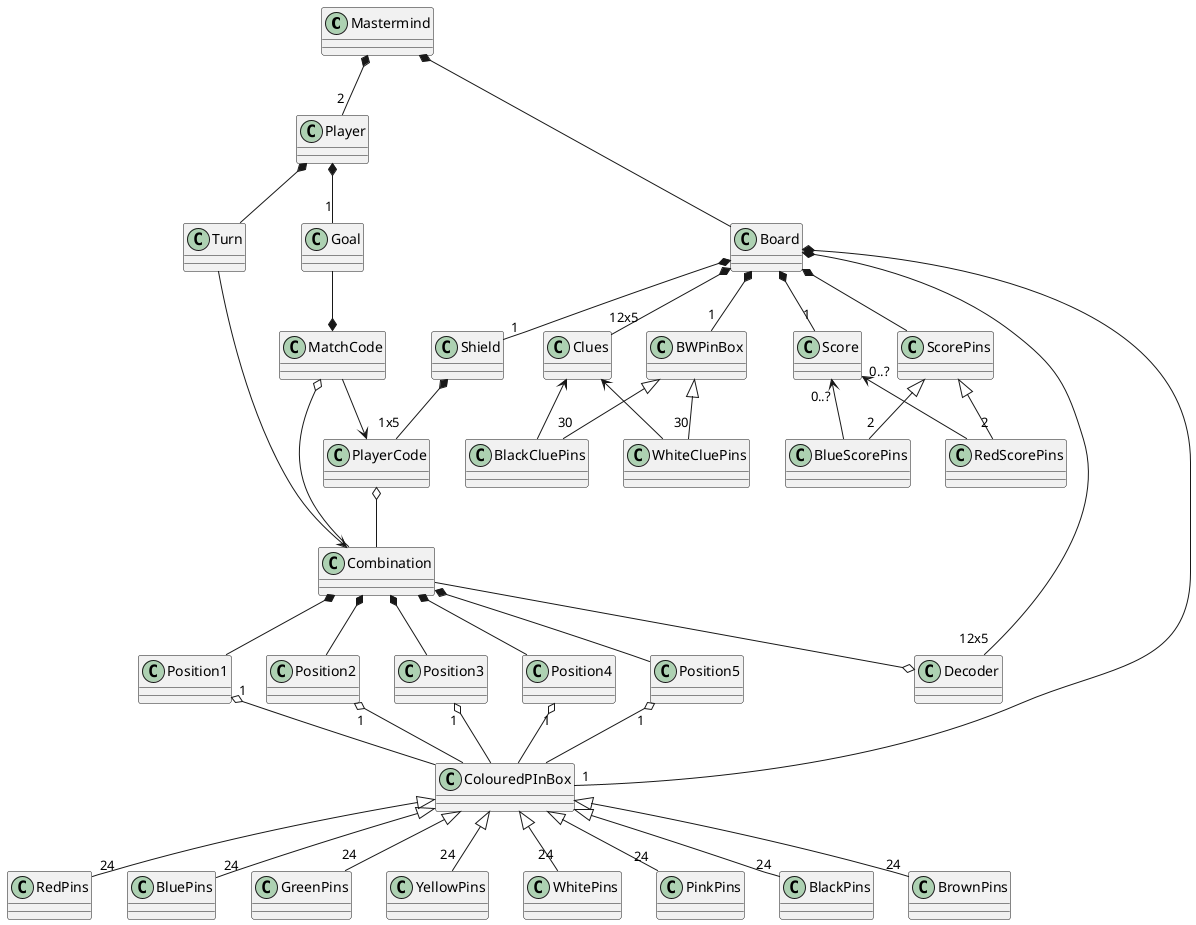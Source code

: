 @startuml mastermind
Mastermind *-- "2" Player
Mastermind *-- Board

Player *-- Turn
Player *-- "1" Goal

Board *-- "1" Shield
Board *-- "12x5" Decoder
Board *-- "12x5" Clues
Board *-- "1" Score
Board *-- "1" ColouredPInBox
Board *-- "1" BWPinBox
Board *-- ScorePins

Shield *-- "1x5" PlayerCode
PlayerCode o-- Combination

Clues <-- WhiteCluePins
Clues <-- BlackCluePins  
Score "0..?" <--  BlueScorePins
Score "0..?" <--  RedScorePins
ColouredPInBox <|-- "24" RedPins
ColouredPInBox <|-- "24" BluePins
ColouredPInBox <|-- "24" GreenPins
ColouredPInBox <|-- "24" YellowPins
ColouredPInBox <|-- "24" WhitePins
ColouredPInBox <|-- "24" PinkPins
ColouredPInBox <|-- "24" BlackPins
ColouredPInBox <|-- "24" BrownPins
Combination *-- Position4
Combination *-- Position5
Combination *-- Position1
Combination *-- Position2
Combination *-- Position3
Position1 "1" o-- ColouredPInBox
Position2 "1" o-- ColouredPInBox
Position3 "1" o-- ColouredPInBox
Position4 "1" o-- ColouredPInBox
Position5 "1" o-- ColouredPInBox
Combination --o Decoder
BWPinBox <|-- "30" WhiteCluePins
BWPinBox <|-- "30" BlackCluePins
ScorePins <|-- "2" RedScorePins
ScorePins <|-- "2" BlueScorePins
MatchCode o-- Combination
MatchCode --> PlayerCode
Turn --> Combination
Goal --* MatchCode
@enduml